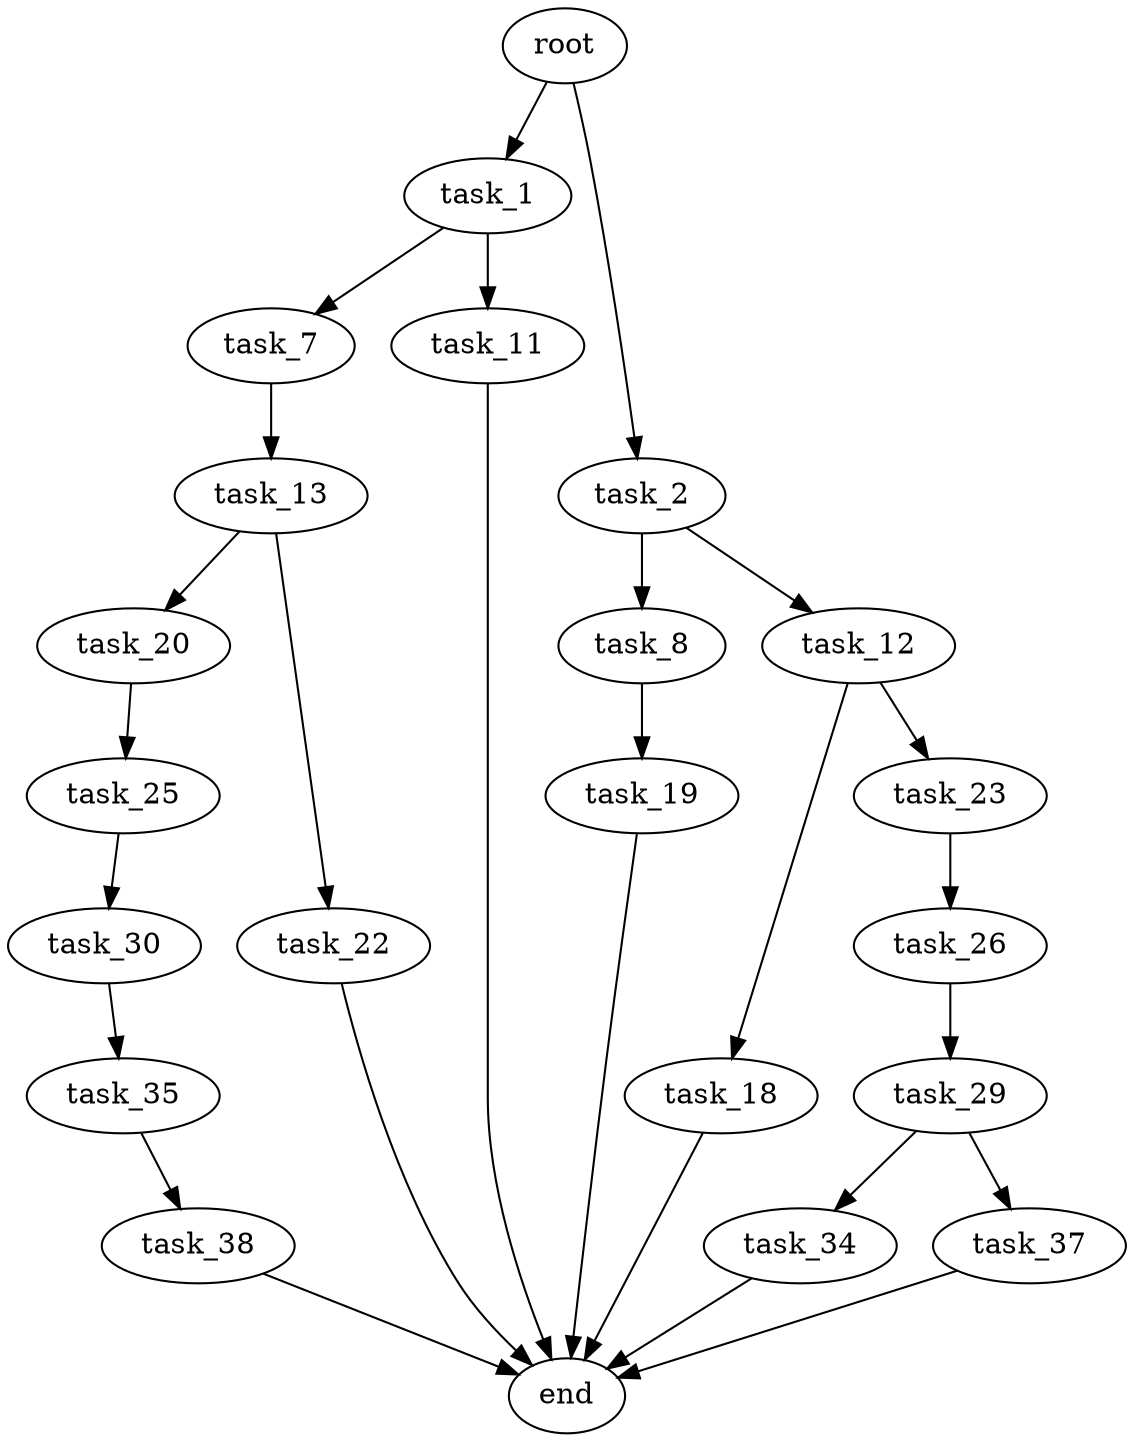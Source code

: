 digraph G {
  root [size="0.000000"];
  task_1 [size="3385054771.000000"];
  task_2 [size="209691370663.000000"];
  task_7 [size="11258119423.000000"];
  task_8 [size="9346203339.000000"];
  task_11 [size="63012345258.000000"];
  task_12 [size="21126565622.000000"];
  task_13 [size="68719476736.000000"];
  task_18 [size="549755813888.000000"];
  task_19 [size="97614802703.000000"];
  task_20 [size="405981344942.000000"];
  task_22 [size="67061033519.000000"];
  task_23 [size="1507450935.000000"];
  task_25 [size="7300551369.000000"];
  task_26 [size="183681293348.000000"];
  task_29 [size="19093446433.000000"];
  task_30 [size="8589934592.000000"];
  task_34 [size="28991029248.000000"];
  task_35 [size="7097728949.000000"];
  task_37 [size="415373928428.000000"];
  task_38 [size="232681796623.000000"];
  end [size="0.000000"];

  root -> task_1 [size="1.000000"];
  root -> task_2 [size="1.000000"];
  task_1 -> task_7 [size="411041792.000000"];
  task_1 -> task_11 [size="411041792.000000"];
  task_2 -> task_8 [size="209715200.000000"];
  task_2 -> task_12 [size="209715200.000000"];
  task_7 -> task_13 [size="411041792.000000"];
  task_8 -> task_19 [size="301989888.000000"];
  task_11 -> end [size="1.000000"];
  task_12 -> task_18 [size="838860800.000000"];
  task_12 -> task_23 [size="838860800.000000"];
  task_13 -> task_20 [size="134217728.000000"];
  task_13 -> task_22 [size="134217728.000000"];
  task_18 -> end [size="1.000000"];
  task_19 -> end [size="1.000000"];
  task_20 -> task_25 [size="838860800.000000"];
  task_22 -> end [size="1.000000"];
  task_23 -> task_26 [size="33554432.000000"];
  task_25 -> task_30 [size="134217728.000000"];
  task_26 -> task_29 [size="679477248.000000"];
  task_29 -> task_34 [size="301989888.000000"];
  task_29 -> task_37 [size="301989888.000000"];
  task_30 -> task_35 [size="33554432.000000"];
  task_34 -> end [size="1.000000"];
  task_35 -> task_38 [size="33554432.000000"];
  task_37 -> end [size="1.000000"];
  task_38 -> end [size="1.000000"];
}

